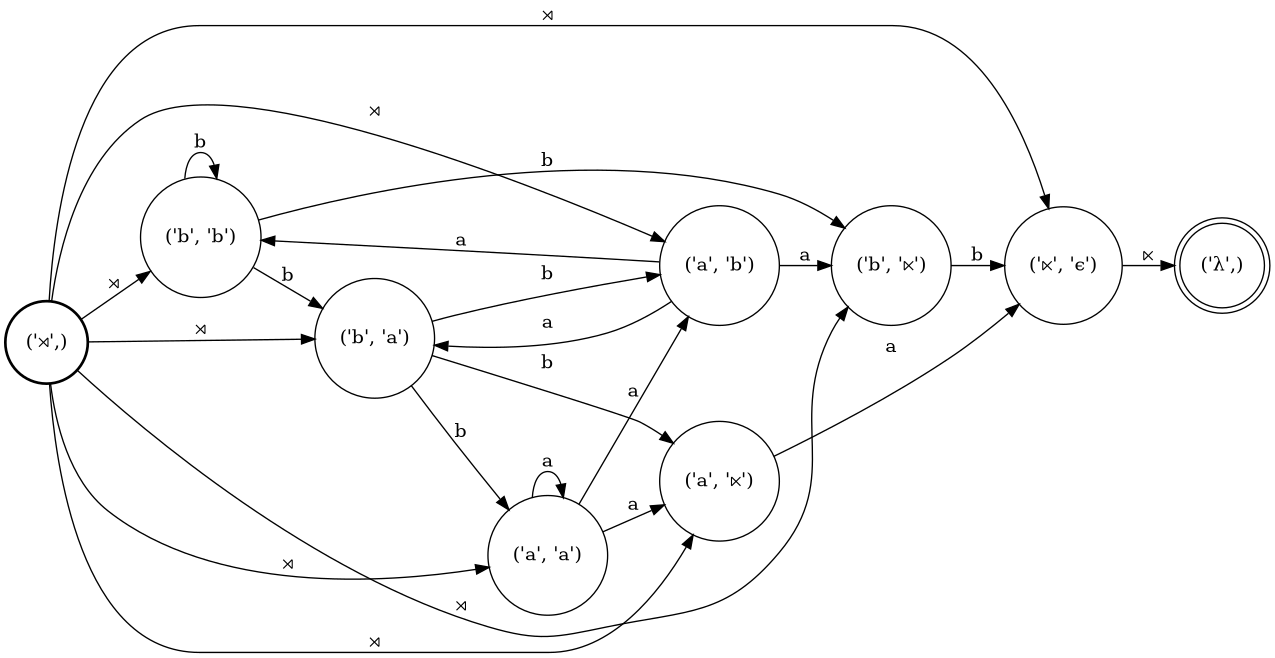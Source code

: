 digraph FST {
rankdir = LR;
size = "8.5,11";
center = 1;
orientation = Portrait;
ranksep = "0.4";
nodesep = "0.25";
8 [label = "('⋊',)", shape = circle, style = bold, fontsize = 14]
	8 -> 6 [label = "⋊", fontsize = 14];
	8 -> 4 [label = "⋊", fontsize = 14];
	8 -> 3 [label = "⋊", fontsize = 14];
	8 -> 1 [label = "⋊", fontsize = 14];
	8 -> 5 [label = "⋊", fontsize = 14];
	8 -> 2 [label = "⋊", fontsize = 14];
	8 -> 7 [label = "⋊", fontsize = 14];
0 [label = "('λ',)", shape = doublecircle, style = solid, fontsize = 14]
1 [label = "('⋉', 'ϵ')", shape = circle, style = solid, fontsize = 14]
	1 -> 0 [label = "⋉", fontsize = 14];
2 [label = "('b', '⋉')", shape = circle, style = solid, fontsize = 14]
	2 -> 1 [label = "b", fontsize = 14];
3 [label = "('a', '⋉')", shape = circle, style = solid, fontsize = 14]
	3 -> 1 [label = "a", fontsize = 14];
4 [label = "('b', 'a')", shape = circle, style = solid, fontsize = 14]
	4 -> 3 [label = "b", fontsize = 14];
	4 -> 7 [label = "b", fontsize = 14];
	4 -> 5 [label = "b", fontsize = 14];
5 [label = "('a', 'a')", shape = circle, style = solid, fontsize = 14]
	5 -> 3 [label = "a", fontsize = 14];
	5 -> 7 [label = "a", fontsize = 14];
	5 -> 5 [label = "a", fontsize = 14];
6 [label = "('b', 'b')", shape = circle, style = solid, fontsize = 14]
	6 -> 2 [label = "b", fontsize = 14];
	6 -> 6 [label = "b", fontsize = 14];
	6 -> 4 [label = "b", fontsize = 14];
7 [label = "('a', 'b')", shape = circle, style = solid, fontsize = 14]
	7 -> 2 [label = "a", fontsize = 14];
	7 -> 6 [label = "a", fontsize = 14];
	7 -> 4 [label = "a", fontsize = 14];
}
